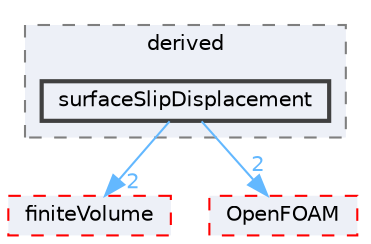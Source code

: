 digraph "src/fvMotionSolver/fvPatchFields/derived/surfaceSlipDisplacement"
{
 // LATEX_PDF_SIZE
  bgcolor="transparent";
  edge [fontname=Helvetica,fontsize=10,labelfontname=Helvetica,labelfontsize=10];
  node [fontname=Helvetica,fontsize=10,shape=box,height=0.2,width=0.4];
  compound=true
  subgraph clusterdir_35e80fb47429f63b6e78161eb9a9adbe {
    graph [ bgcolor="#edf0f7", pencolor="grey50", label="derived", fontname=Helvetica,fontsize=10 style="filled,dashed", URL="dir_35e80fb47429f63b6e78161eb9a9adbe.html",tooltip=""]
  dir_c22e48d00229f252eb2a635d29450591 [label="surfaceSlipDisplacement", fillcolor="#edf0f7", color="grey25", style="filled,bold", URL="dir_c22e48d00229f252eb2a635d29450591.html",tooltip=""];
  }
  dir_9bd15774b555cf7259a6fa18f99fe99b [label="finiteVolume", fillcolor="#edf0f7", color="red", style="filled,dashed", URL="dir_9bd15774b555cf7259a6fa18f99fe99b.html",tooltip=""];
  dir_c5473ff19b20e6ec4dfe5c310b3778a8 [label="OpenFOAM", fillcolor="#edf0f7", color="red", style="filled,dashed", URL="dir_c5473ff19b20e6ec4dfe5c310b3778a8.html",tooltip=""];
  dir_c22e48d00229f252eb2a635d29450591->dir_9bd15774b555cf7259a6fa18f99fe99b [headlabel="2", labeldistance=1.5 headhref="dir_003873_001387.html" href="dir_003873_001387.html" color="steelblue1" fontcolor="steelblue1"];
  dir_c22e48d00229f252eb2a635d29450591->dir_c5473ff19b20e6ec4dfe5c310b3778a8 [headlabel="2", labeldistance=1.5 headhref="dir_003873_002695.html" href="dir_003873_002695.html" color="steelblue1" fontcolor="steelblue1"];
}

